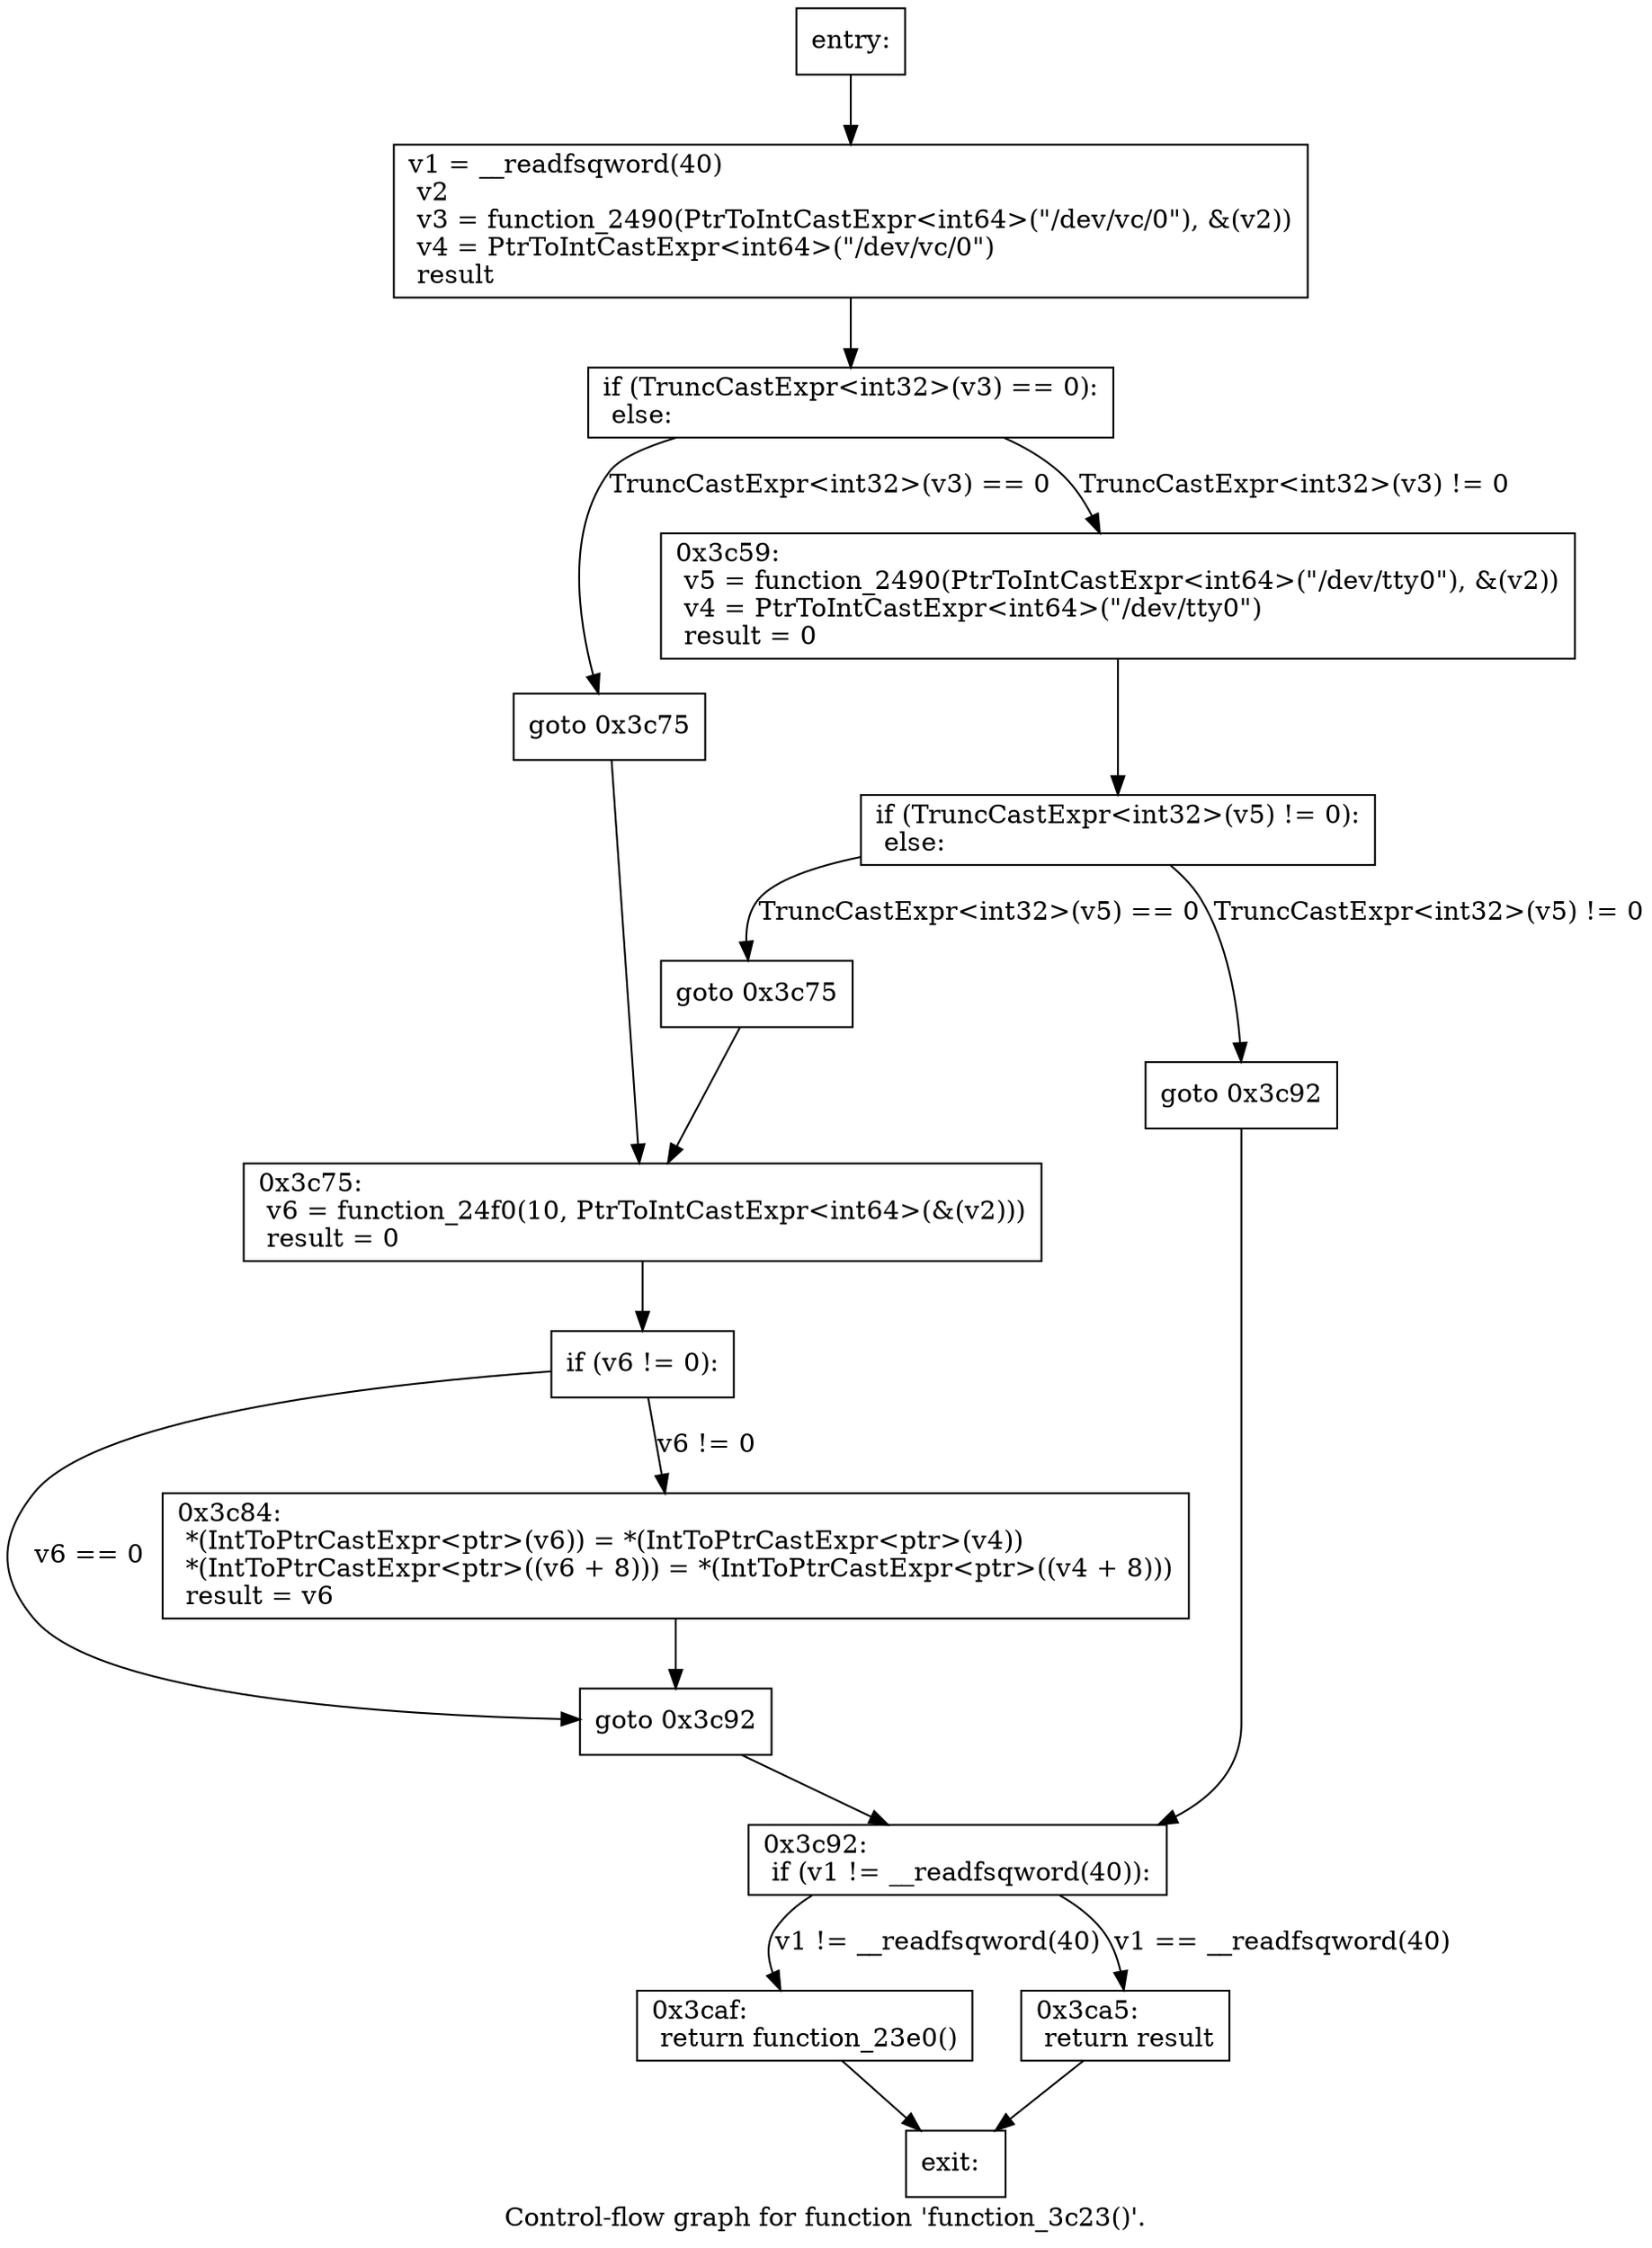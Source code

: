 digraph "Control-flow graph for function 'function_3c23()'." {
  label="Control-flow graph for function 'function_3c23()'.";
  node [shape=record];

  Node0771C8C8 [label="{entry:\l}"];
  Node0771C8C8 -> Node0771CB98;
  Node0771CB98 [label="{  v1 = __readfsqword(40)\l  v2\l  v3 = function_2490(PtrToIntCastExpr\<int64\>(\"/dev/vc/0\"), &(v2))\l  v4 = PtrToIntCastExpr\<int64\>(\"/dev/vc/0\")\l  result\l}"];
  Node0771CB98 -> Node0771C5F8;
  Node0771C5F8 [label="{  if (TruncCastExpr\<int32\>(v3) == 0):\l  else:\l}"];
  Node0771C5F8 -> Node0771C7F0 [label="TruncCastExpr\<int32\>(v3) == 0"];
  Node0771C5F8 -> Node0771C910 [label="TruncCastExpr\<int32\>(v3) != 0"];
  Node0771C7F0 [label="{  goto 0x3c75\l}"];
  Node0771C7F0 -> Node0771CC70;
  Node0771C910 [label="{0x3c59:\l  v5 = function_2490(PtrToIntCastExpr\<int64\>(\"/dev/tty0\"), &(v2))\l  v4 = PtrToIntCastExpr\<int64\>(\"/dev/tty0\")\l  result = 0\l}"];
  Node0771C910 -> Node0771CDD8;
  Node0771CC70 [label="{0x3c75:\l  v6 = function_24f0(10, PtrToIntCastExpr\<int64\>(&(v2)))\l  result = 0\l}"];
  Node0771CC70 -> Node0771CD90;
  Node0771CDD8 [label="{  if (TruncCastExpr\<int32\>(v5) != 0):\l  else:\l}"];
  Node0771CDD8 -> Node0771CBE0 [label="TruncCastExpr\<int32\>(v5) != 0"];
  Node0771CDD8 -> Node0771C5B0 [label="TruncCastExpr\<int32\>(v5) == 0"];
  Node0771CD90 [label="{  if (v6 != 0):\l}"];
  Node0771CD90 -> Node0771C520 [label="v6 != 0"];
  Node0771CD90 -> Node0771CD48 [label="v6 == 0"];
  Node0771CBE0 [label="{  goto 0x3c92\l}"];
  Node0771CBE0 -> Node0771C9A0;
  Node0771C5B0 [label="{  goto 0x3c75\l}"];
  Node0771C5B0 -> Node0771CC70;
  Node0771C520 [label="{0x3c84:\l  *(IntToPtrCastExpr\<ptr\>(v6)) = *(IntToPtrCastExpr\<ptr\>(v4))\l  *(IntToPtrCastExpr\<ptr\>((v6 + 8))) = *(IntToPtrCastExpr\<ptr\>((v4 + 8)))\l  result = v6\l}"];
  Node0771C520 -> Node0771CD48;
  Node0771CD48 [label="{  goto 0x3c92\l}"];
  Node0771CD48 -> Node0771C9A0;
  Node0771C9A0 [label="{0x3c92:\l  if (v1 != __readfsqword(40)):\l}"];
  Node0771C9A0 -> Node0771CC28 [label="v1 != __readfsqword(40)"];
  Node0771C9A0 -> Node0771C9E8 [label="v1 == __readfsqword(40)"];
  Node0771CC28 [label="{0x3caf:\l  return function_23e0()\l}"];
  Node0771CC28 -> Node0771C760;
  Node0771C9E8 [label="{0x3ca5:\l  return result\l}"];
  Node0771C9E8 -> Node0771C760;
  Node0771C760 [label="{exit:\l}"];

}
